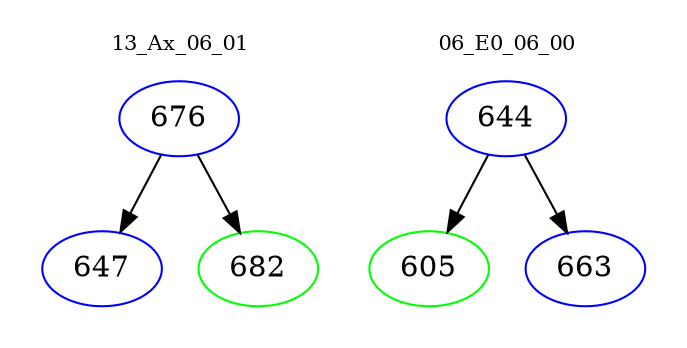 digraph{
subgraph cluster_0 {
color = white
label = "13_Ax_06_01";
fontsize=10;
T0_676 [label="676", color="blue"]
T0_676 -> T0_647 [color="black"]
T0_647 [label="647", color="blue"]
T0_676 -> T0_682 [color="black"]
T0_682 [label="682", color="green"]
}
subgraph cluster_1 {
color = white
label = "06_E0_06_00";
fontsize=10;
T1_644 [label="644", color="blue"]
T1_644 -> T1_605 [color="black"]
T1_605 [label="605", color="green"]
T1_644 -> T1_663 [color="black"]
T1_663 [label="663", color="blue"]
}
}
